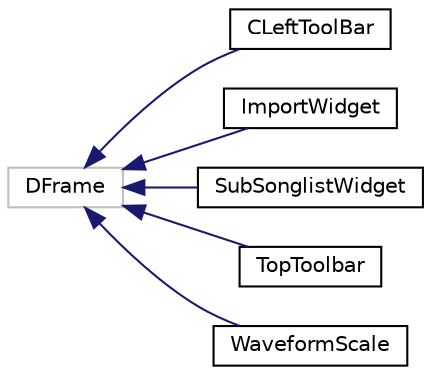 digraph "类继承关系图"
{
  edge [fontname="Helvetica",fontsize="10",labelfontname="Helvetica",labelfontsize="10"];
  node [fontname="Helvetica",fontsize="10",shape=record];
  rankdir="LR";
  Node2853 [label="DFrame",height=0.2,width=0.4,color="grey75", fillcolor="white", style="filled"];
  Node2853 -> Node0 [dir="back",color="midnightblue",fontsize="10",style="solid",fontname="Helvetica"];
  Node0 [label="CLeftToolBar",height=0.2,width=0.4,color="black", fillcolor="white", style="filled",URL="$class_c_left_tool_bar.html"];
  Node2853 -> Node2855 [dir="back",color="midnightblue",fontsize="10",style="solid",fontname="Helvetica"];
  Node2855 [label="ImportWidget",height=0.2,width=0.4,color="black", fillcolor="white", style="filled",URL="$class_import_widget.html"];
  Node2853 -> Node2856 [dir="back",color="midnightblue",fontsize="10",style="solid",fontname="Helvetica"];
  Node2856 [label="SubSonglistWidget",height=0.2,width=0.4,color="black", fillcolor="white", style="filled",URL="$class_sub_songlist_widget.html"];
  Node2853 -> Node2857 [dir="back",color="midnightblue",fontsize="10",style="solid",fontname="Helvetica"];
  Node2857 [label="TopToolbar",height=0.2,width=0.4,color="black", fillcolor="white", style="filled",URL="$class_top_toolbar.html"];
  Node2853 -> Node2858 [dir="back",color="midnightblue",fontsize="10",style="solid",fontname="Helvetica"];
  Node2858 [label="WaveformScale",height=0.2,width=0.4,color="black", fillcolor="white", style="filled",URL="$class_waveform_scale.html"];
}

